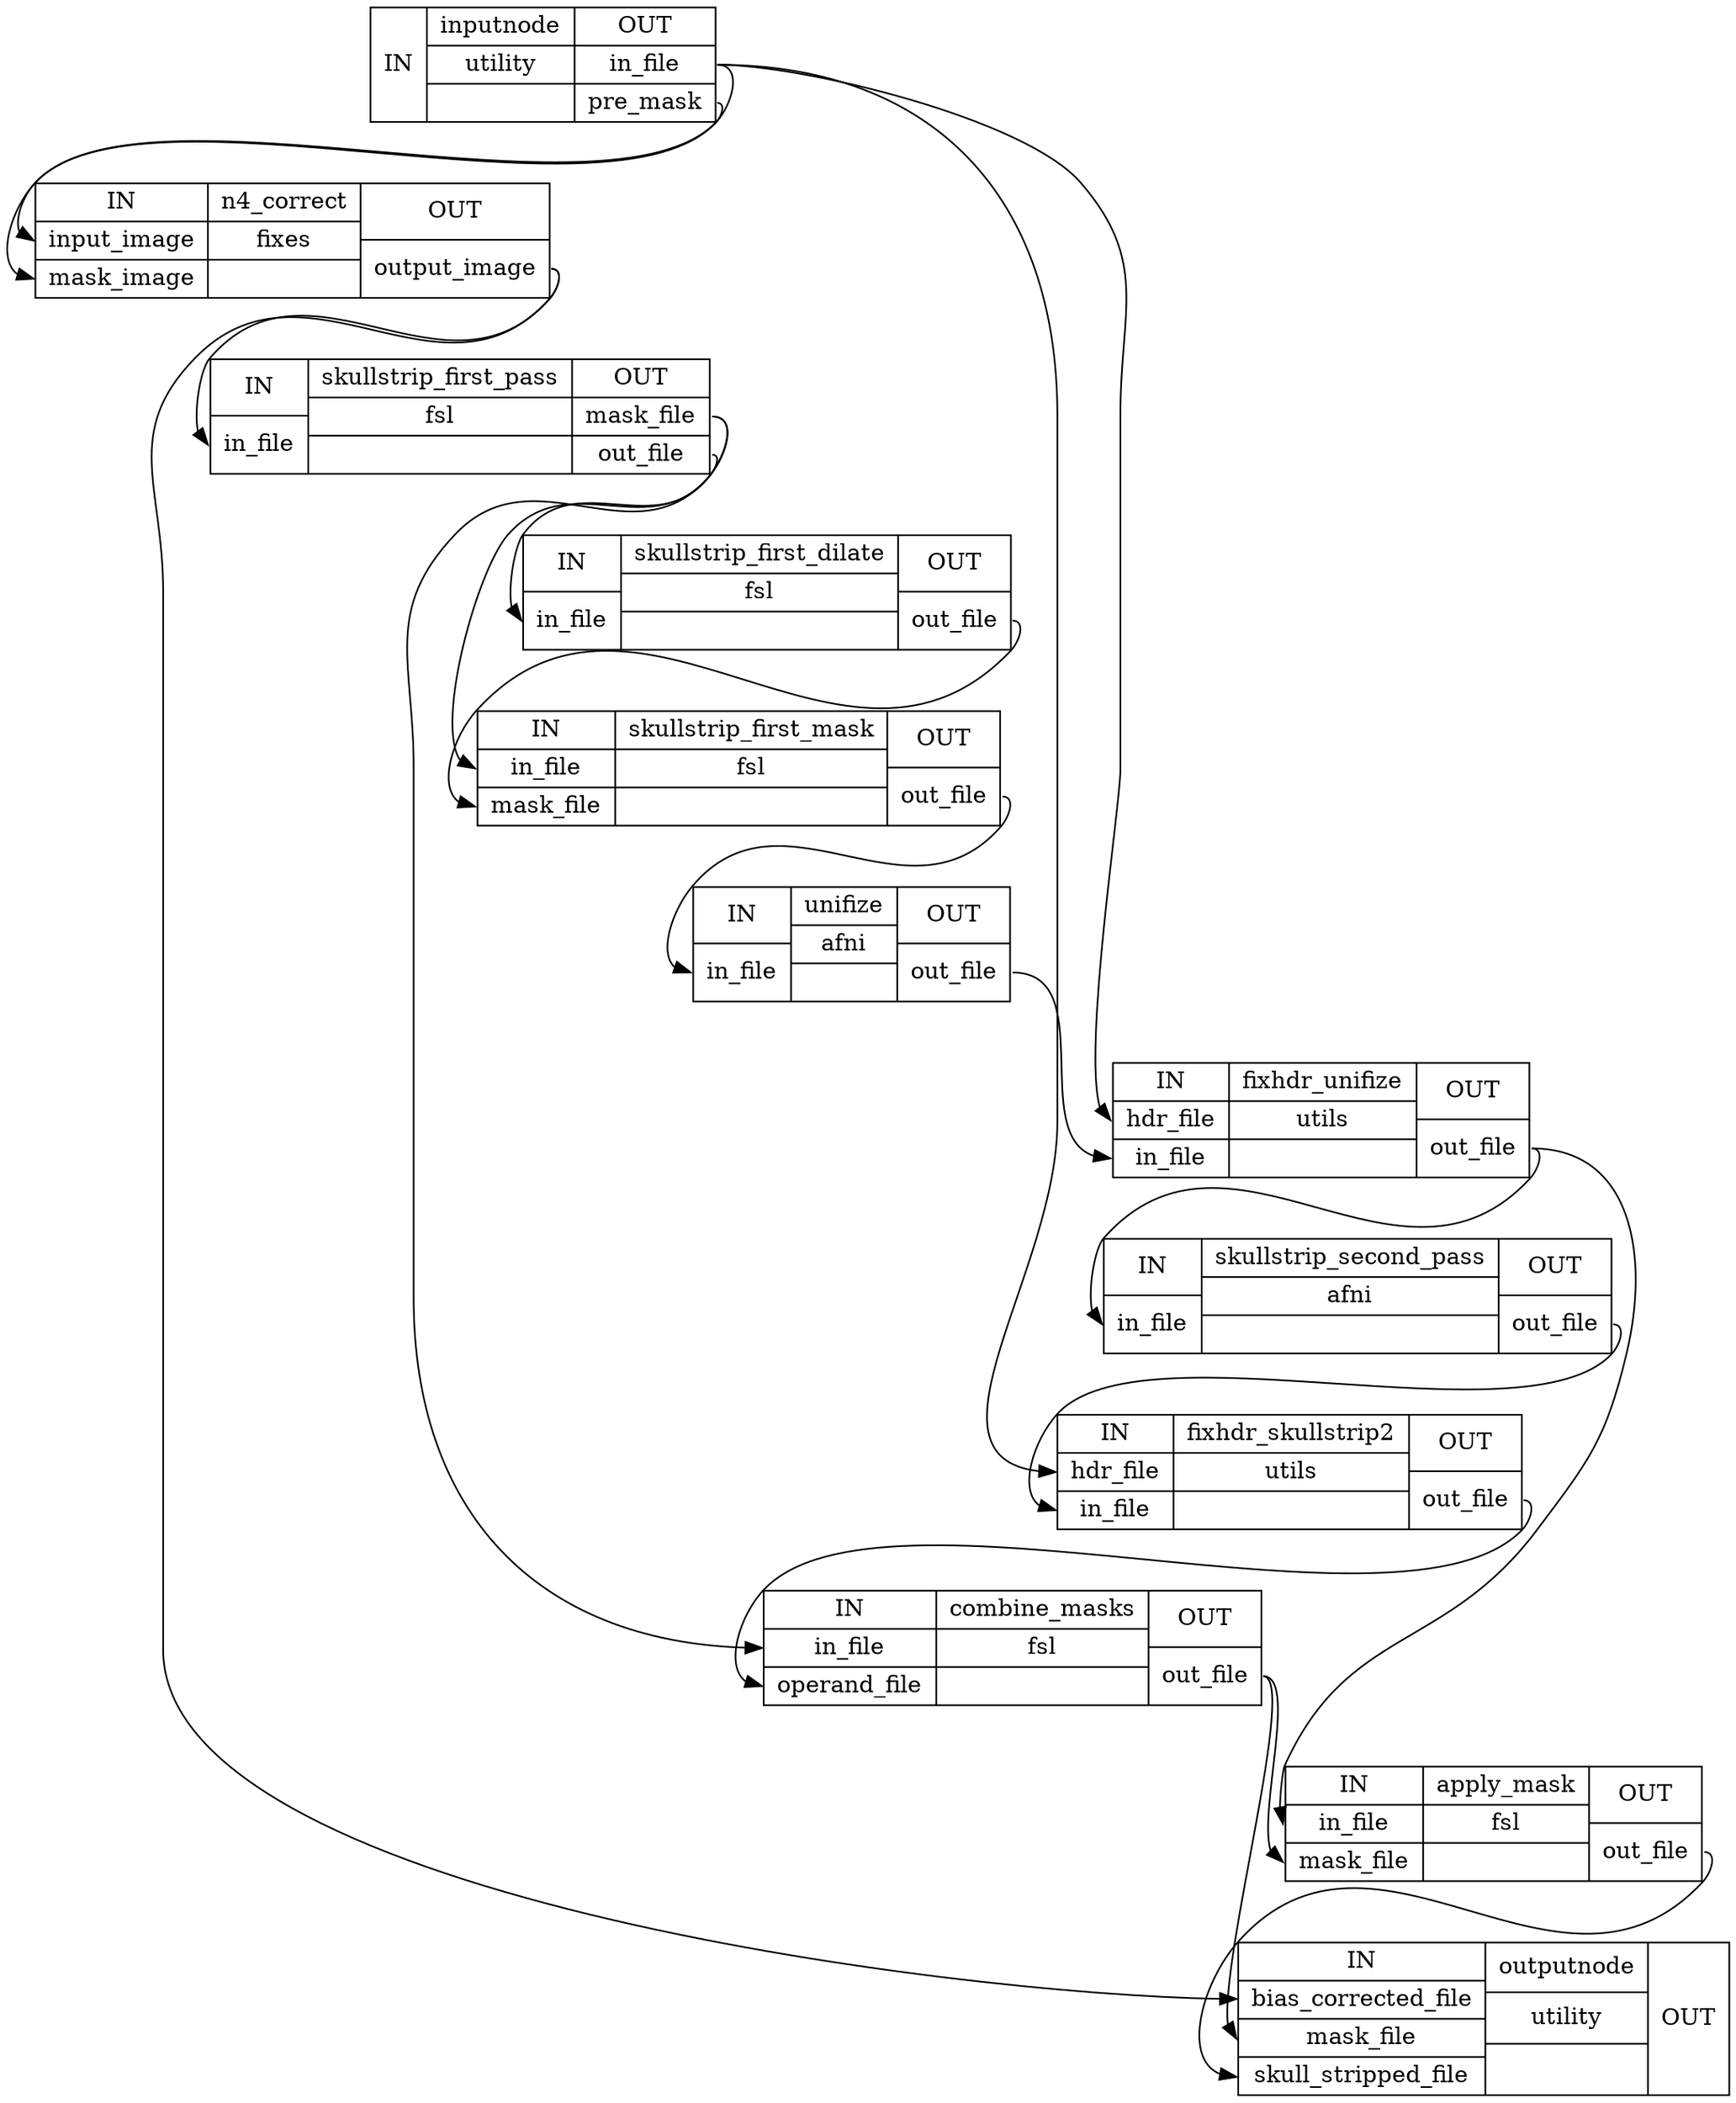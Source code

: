 digraph structs {
node [shape=record];
enhance_and_skullstrip_dwi_wfinputnode [label="{IN}|{ inputnode | utility |  }|{OUT|<outinfile> in_file|<outpremask> pre_mask}"];
enhance_and_skullstrip_dwi_wfn4_correct [label="{IN|<ininputimage> input_image|<inmaskimage> mask_image}|{ n4_correct | fixes |  }|{OUT|<outoutputimage> output_image}"];
enhance_and_skullstrip_dwi_wfskullstrip_first_pass [label="{IN|<ininfile> in_file}|{ skullstrip_first_pass | fsl |  }|{OUT|<outmaskfile> mask_file|<outoutfile> out_file}"];
enhance_and_skullstrip_dwi_wfskullstrip_first_dilate [label="{IN|<ininfile> in_file}|{ skullstrip_first_dilate | fsl |  }|{OUT|<outoutfile> out_file}"];
enhance_and_skullstrip_dwi_wfskullstrip_first_mask [label="{IN|<ininfile> in_file|<inmaskfile> mask_file}|{ skullstrip_first_mask | fsl |  }|{OUT|<outoutfile> out_file}"];
enhance_and_skullstrip_dwi_wfunifize [label="{IN|<ininfile> in_file}|{ unifize | afni |  }|{OUT|<outoutfile> out_file}"];
enhance_and_skullstrip_dwi_wffixhdr_unifize [label="{IN|<inhdrfile> hdr_file|<ininfile> in_file}|{ fixhdr_unifize | utils |  }|{OUT|<outoutfile> out_file}"];
enhance_and_skullstrip_dwi_wfskullstrip_second_pass [label="{IN|<ininfile> in_file}|{ skullstrip_second_pass | afni |  }|{OUT|<outoutfile> out_file}"];
enhance_and_skullstrip_dwi_wffixhdr_skullstrip2 [label="{IN|<inhdrfile> hdr_file|<ininfile> in_file}|{ fixhdr_skullstrip2 | utils |  }|{OUT|<outoutfile> out_file}"];
enhance_and_skullstrip_dwi_wfcombine_masks [label="{IN|<ininfile> in_file|<inoperandfile> operand_file}|{ combine_masks | fsl |  }|{OUT|<outoutfile> out_file}"];
enhance_and_skullstrip_dwi_wfapply_mask [label="{IN|<ininfile> in_file|<inmaskfile> mask_file}|{ apply_mask | fsl |  }|{OUT|<outoutfile> out_file}"];
enhance_and_skullstrip_dwi_wfoutputnode [label="{IN|<inbiascorrectedfile> bias_corrected_file|<inmaskfile> mask_file|<inskullstrippedfile> skull_stripped_file}|{ outputnode | utility |  }|{OUT}"];
enhance_and_skullstrip_dwi_wfapply_mask:outoutfile:e -> enhance_and_skullstrip_dwi_wfoutputnode:inskullstrippedfile:w;
enhance_and_skullstrip_dwi_wfcombine_masks:outoutfile:e -> enhance_and_skullstrip_dwi_wfapply_mask:inmaskfile:w;
enhance_and_skullstrip_dwi_wfcombine_masks:outoutfile:e -> enhance_and_skullstrip_dwi_wfoutputnode:inmaskfile:w;
enhance_and_skullstrip_dwi_wffixhdr_skullstrip2:outoutfile:e -> enhance_and_skullstrip_dwi_wfcombine_masks:inoperandfile:w;
enhance_and_skullstrip_dwi_wffixhdr_unifize:outoutfile:e -> enhance_and_skullstrip_dwi_wfapply_mask:ininfile:w;
enhance_and_skullstrip_dwi_wffixhdr_unifize:outoutfile:e -> enhance_and_skullstrip_dwi_wfskullstrip_second_pass:ininfile:w;
enhance_and_skullstrip_dwi_wfinputnode:outinfile:e -> enhance_and_skullstrip_dwi_wffixhdr_skullstrip2:inhdrfile:w;
enhance_and_skullstrip_dwi_wfinputnode:outinfile:e -> enhance_and_skullstrip_dwi_wffixhdr_unifize:inhdrfile:w;
enhance_and_skullstrip_dwi_wfinputnode:outinfile:e -> enhance_and_skullstrip_dwi_wfn4_correct:ininputimage:w;
enhance_and_skullstrip_dwi_wfinputnode:outpremask:e -> enhance_and_skullstrip_dwi_wfn4_correct:inmaskimage:w;
enhance_and_skullstrip_dwi_wfn4_correct:outoutputimage:e -> enhance_and_skullstrip_dwi_wfoutputnode:inbiascorrectedfile:w;
enhance_and_skullstrip_dwi_wfn4_correct:outoutputimage:e -> enhance_and_skullstrip_dwi_wfskullstrip_first_pass:ininfile:w;
enhance_and_skullstrip_dwi_wfskullstrip_first_dilate:outoutfile:e -> enhance_and_skullstrip_dwi_wfskullstrip_first_mask:inmaskfile:w;
enhance_and_skullstrip_dwi_wfskullstrip_first_mask:outoutfile:e -> enhance_and_skullstrip_dwi_wfunifize:ininfile:w;
enhance_and_skullstrip_dwi_wfskullstrip_first_pass:outmaskfile:e -> enhance_and_skullstrip_dwi_wfcombine_masks:ininfile:w;
enhance_and_skullstrip_dwi_wfskullstrip_first_pass:outmaskfile:e -> enhance_and_skullstrip_dwi_wfskullstrip_first_dilate:ininfile:w;
enhance_and_skullstrip_dwi_wfskullstrip_first_pass:outoutfile:e -> enhance_and_skullstrip_dwi_wfskullstrip_first_mask:ininfile:w;
enhance_and_skullstrip_dwi_wfskullstrip_second_pass:outoutfile:e -> enhance_and_skullstrip_dwi_wffixhdr_skullstrip2:ininfile:w;
enhance_and_skullstrip_dwi_wfunifize:outoutfile:e -> enhance_and_skullstrip_dwi_wffixhdr_unifize:ininfile:w;
}